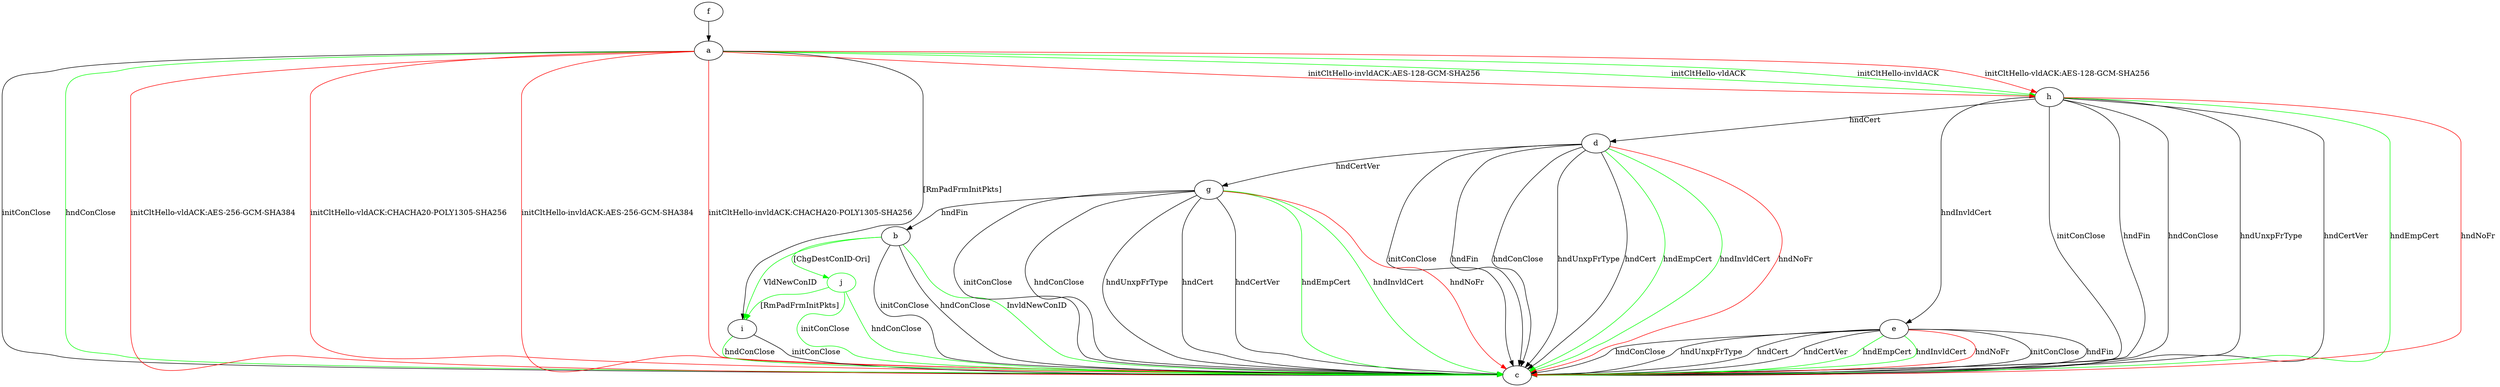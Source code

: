 digraph "" {
	a -> c	[key=0,
		label="initConClose "];
	a -> c	[key=1,
		color=green,
		label="hndConClose "];
	a -> c	[key=2,
		color=red,
		label="initCltHello-vldACK:AES-256-GCM-SHA384 "];
	a -> c	[key=3,
		color=red,
		label="initCltHello-vldACK:CHACHA20-POLY1305-SHA256 "];
	a -> c	[key=4,
		color=red,
		label="initCltHello-invldACK:AES-256-GCM-SHA384 "];
	a -> c	[key=5,
		color=red,
		label="initCltHello-invldACK:CHACHA20-POLY1305-SHA256 "];
	a -> h	[key=0,
		color=green,
		label="initCltHello-vldACK "];
	a -> h	[key=1,
		color=green,
		label="initCltHello-invldACK "];
	a -> h	[key=2,
		color=red,
		label="initCltHello-vldACK:AES-128-GCM-SHA256 "];
	a -> h	[key=3,
		color=red,
		label="initCltHello-invldACK:AES-128-GCM-SHA256 "];
	a -> i	[key=0,
		label="[RmPadFrmInitPkts] "];
	b -> c	[key=0,
		label="initConClose "];
	b -> c	[key=1,
		label="hndConClose "];
	b -> c	[key=2,
		color=green,
		label="InvldNewConID "];
	b -> i	[key=0,
		color=green,
		label="VldNewConID "];
	j	[color=green];
	b -> j	[key=0,
		color=green,
		label="[ChgDestConID-Ori] "];
	d -> c	[key=0,
		label="initConClose "];
	d -> c	[key=1,
		label="hndFin "];
	d -> c	[key=2,
		label="hndConClose "];
	d -> c	[key=3,
		label="hndUnxpFrType "];
	d -> c	[key=4,
		label="hndCert "];
	d -> c	[key=5,
		color=green,
		label="hndEmpCert "];
	d -> c	[key=6,
		color=green,
		label="hndInvldCert "];
	d -> c	[key=7,
		color=red,
		label="hndNoFr "];
	d -> g	[key=0,
		label="hndCertVer "];
	e -> c	[key=0,
		label="initConClose "];
	e -> c	[key=1,
		label="hndFin "];
	e -> c	[key=2,
		label="hndConClose "];
	e -> c	[key=3,
		label="hndUnxpFrType "];
	e -> c	[key=4,
		label="hndCert "];
	e -> c	[key=5,
		label="hndCertVer "];
	e -> c	[key=6,
		color=green,
		label="hndEmpCert "];
	e -> c	[key=7,
		color=green,
		label="hndInvldCert "];
	e -> c	[key=8,
		color=red,
		label="hndNoFr "];
	f -> a	[key=0];
	g -> b	[key=0,
		label="hndFin "];
	g -> c	[key=0,
		label="initConClose "];
	g -> c	[key=1,
		label="hndConClose "];
	g -> c	[key=2,
		label="hndUnxpFrType "];
	g -> c	[key=3,
		label="hndCert "];
	g -> c	[key=4,
		label="hndCertVer "];
	g -> c	[key=5,
		color=green,
		label="hndEmpCert "];
	g -> c	[key=6,
		color=green,
		label="hndInvldCert "];
	g -> c	[key=7,
		color=red,
		label="hndNoFr "];
	h -> c	[key=0,
		label="initConClose "];
	h -> c	[key=1,
		label="hndFin "];
	h -> c	[key=2,
		label="hndConClose "];
	h -> c	[key=3,
		label="hndUnxpFrType "];
	h -> c	[key=4,
		label="hndCertVer "];
	h -> c	[key=5,
		color=green,
		label="hndEmpCert "];
	h -> c	[key=6,
		color=red,
		label="hndNoFr "];
	h -> d	[key=0,
		label="hndCert "];
	h -> e	[key=0,
		label="hndInvldCert "];
	i -> c	[key=0,
		label="initConClose "];
	i -> c	[key=1,
		color=green,
		label="hndConClose "];
	j -> c	[key=0,
		color=green,
		label="initConClose "];
	j -> c	[key=1,
		color=green,
		label="hndConClose "];
	j -> i	[key=0,
		color=green,
		label="[RmPadFrmInitPkts] "];
}
